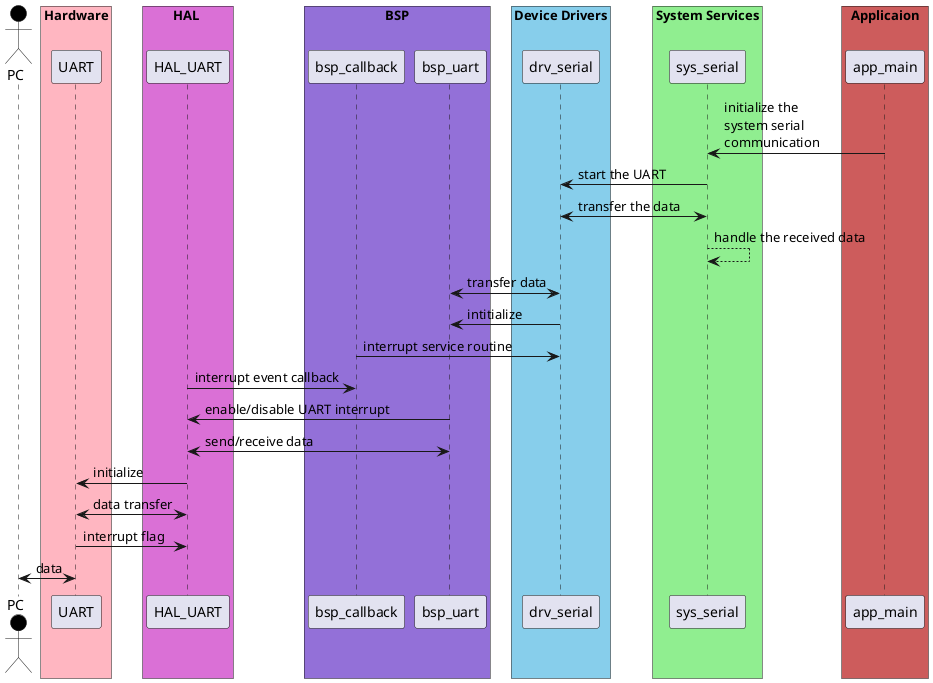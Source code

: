 @startuml

actor PC #Black

box "Hardware" #LightPink
participant UART
end box

box "HAL " #Orchid
participant HAL_UART
end box

box "BSP" #MediumPurple
participant bsp_callback
participant bsp_uart
end box

box "Device Drivers" #SkyBlue
participant drv_serial
end box

box "System Services" #LightGreen
participant sys_serial
end box

box "Applicaion" #IndianRed
participant app_main
end box

'Application
app_main -> sys_serial : initialize the \nsystem serial \ncommunication

'System Services
sys_serial -> drv_serial :  start the UART
sys_serial <-> drv_serial : transfer the data
sys_serial --> sys_serial : handle the received data

'Device Drivers
drv_serial <-> bsp_uart : transfer data
drv_serial -> bsp_uart : intitialize

'BSP
bsp_callback -> drv_serial: interrupt service routine

'HAL
HAL_UART -> bsp_callback : interrupt event callback
HAL_UART <- bsp_uart : enable/disable UART interrupt
HAL_UART <-> bsp_uart : send/receive data
'Hardware
UART <- HAL_UART : initialize
UART <-> HAL_UART : data transfer
UART -> HAL_UART : interrupt flag

'User
PC <-> UART : data

@enduml